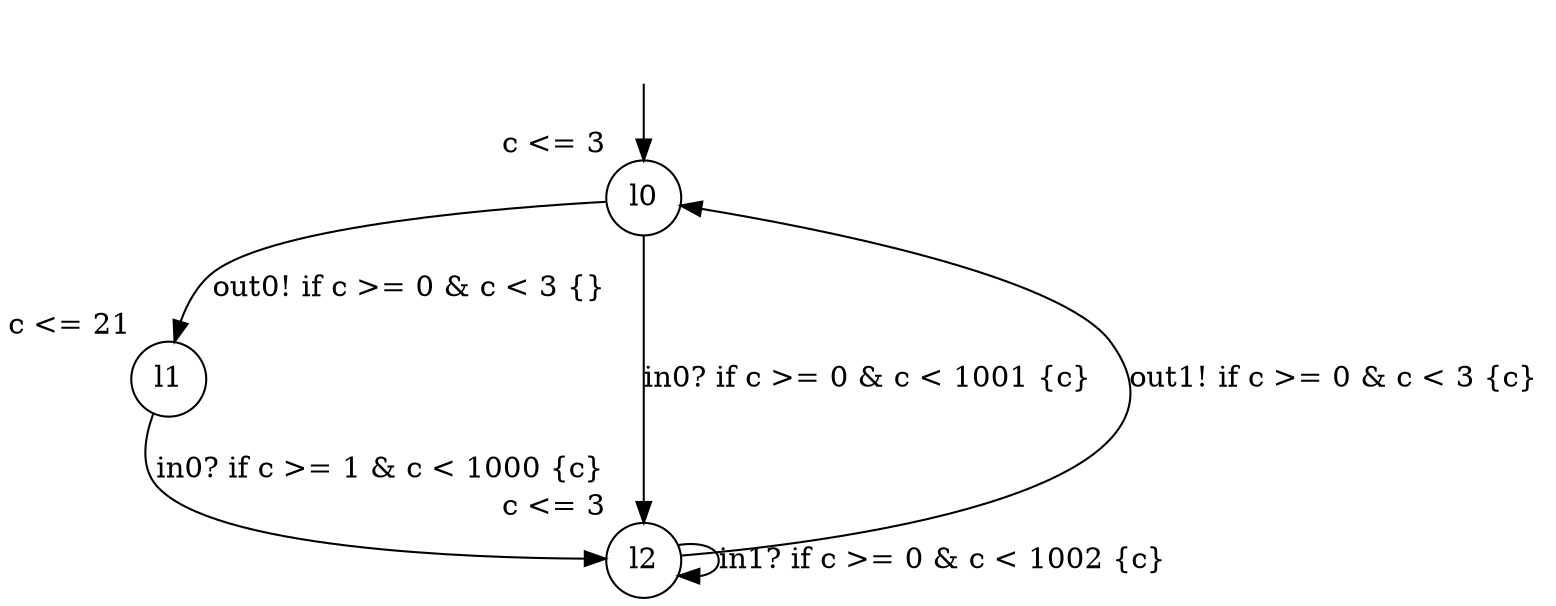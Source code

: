 digraph g {
__start0 [label="" shape="none"];
l0 [shape="circle" margin=0 label="l0", xlabel="c <= 3"];
l1 [shape="circle" margin=0 label="l1", xlabel="c <= 21"];
l2 [shape="circle" margin=0 label="l2", xlabel="c <= 3"];
l0 -> l1 [label="out0! if c >= 0 & c < 3 {} "];
l0 -> l2 [label="in0? if c >= 0 & c < 1001 {c} "];
l1 -> l2 [label="in0? if c >= 1 & c < 1000 {c} "];
l2 -> l2 [label="in1? if c >= 0 & c < 1002 {c} "];
l2 -> l0 [label="out1! if c >= 0 & c < 3 {c} "];
__start0 -> l0;
}
